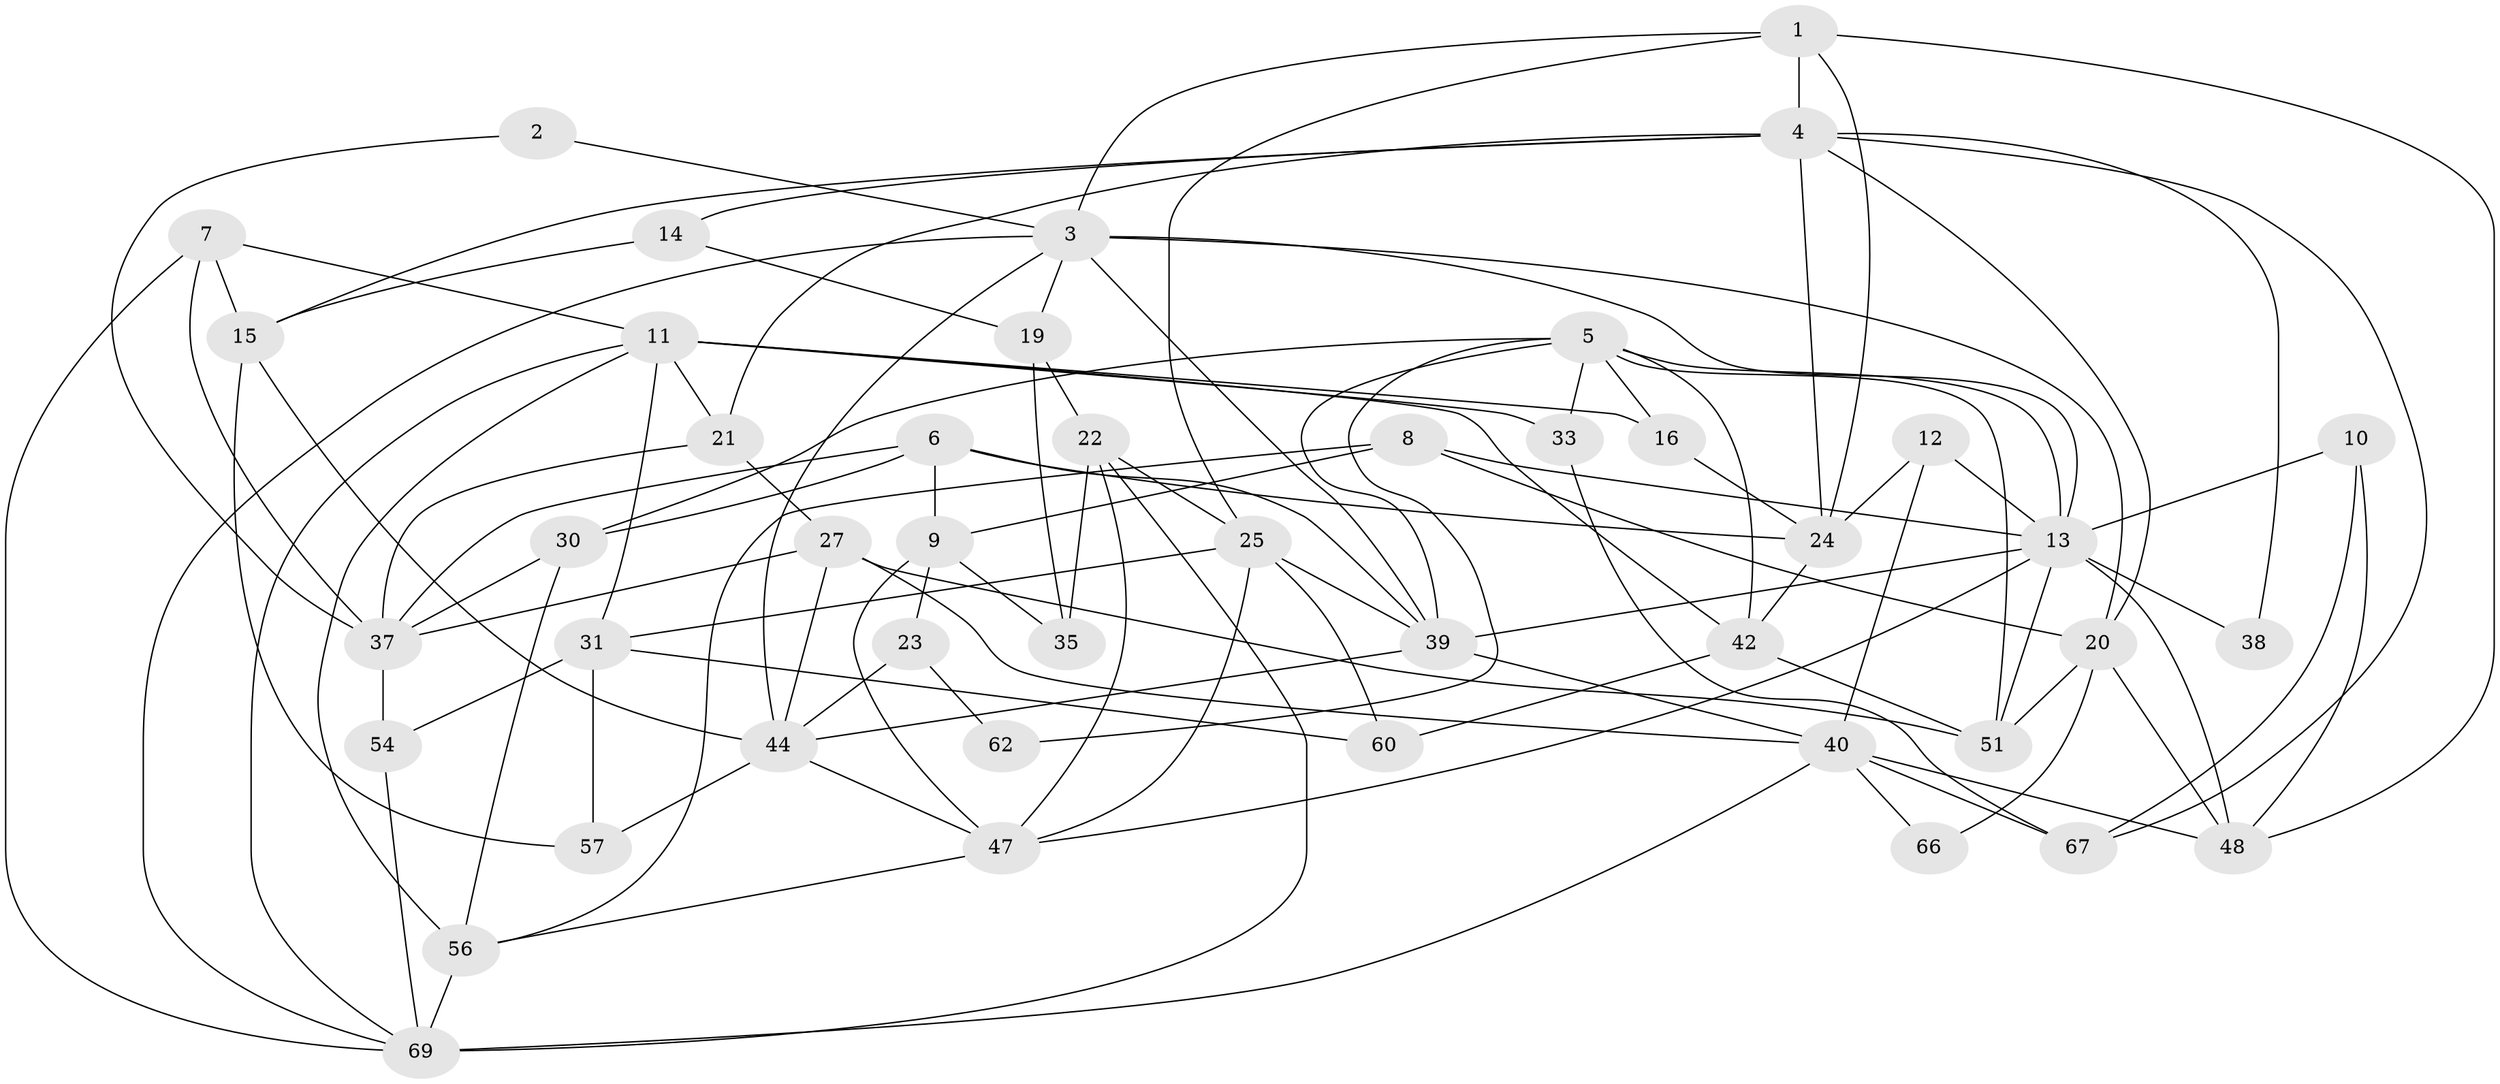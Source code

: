// Generated by graph-tools (version 1.1) at 2025/24/03/03/25 07:24:01]
// undirected, 45 vertices, 109 edges
graph export_dot {
graph [start="1"]
  node [color=gray90,style=filled];
  1 [super="+36"];
  2;
  3 [super="+46"];
  4 [super="+18"];
  5 [super="+70"];
  6;
  7 [super="+49"];
  8;
  9 [super="+45"];
  10;
  11 [super="+32"];
  12 [super="+17"];
  13 [super="+26"];
  14 [super="+43"];
  15;
  16;
  19 [super="+64"];
  20 [super="+52"];
  21 [super="+55"];
  22 [super="+28"];
  23;
  24 [super="+34"];
  25 [super="+61"];
  27 [super="+29"];
  30 [super="+59"];
  31 [super="+50"];
  33;
  35;
  37 [super="+68"];
  38;
  39 [super="+53"];
  40 [super="+41"];
  42 [super="+71"];
  44 [super="+58"];
  47;
  48 [super="+72"];
  51 [super="+65"];
  54;
  56 [super="+63"];
  57;
  60;
  62;
  66;
  67;
  69 [super="+73"];
  1 -- 3;
  1 -- 25;
  1 -- 4 [weight=2];
  1 -- 48;
  1 -- 24;
  2 -- 3;
  2 -- 37;
  3 -- 20;
  3 -- 69;
  3 -- 19;
  3 -- 39;
  3 -- 13;
  3 -- 44;
  4 -- 15;
  4 -- 38;
  4 -- 67;
  4 -- 20;
  4 -- 14;
  4 -- 24 [weight=2];
  4 -- 21;
  5 -- 51;
  5 -- 16;
  5 -- 62;
  5 -- 33;
  5 -- 39;
  5 -- 13;
  5 -- 30;
  5 -- 42;
  6 -- 37;
  6 -- 24;
  6 -- 9;
  6 -- 39;
  6 -- 30;
  7 -- 69;
  7 -- 15;
  7 -- 11;
  7 -- 37;
  8 -- 9;
  8 -- 56;
  8 -- 20;
  8 -- 13;
  9 -- 47;
  9 -- 23;
  9 -- 35;
  10 -- 48;
  10 -- 67;
  10 -- 13;
  11 -- 42;
  11 -- 21;
  11 -- 31;
  11 -- 33;
  11 -- 16;
  11 -- 69;
  11 -- 56;
  12 -- 24 [weight=2];
  12 -- 13;
  12 -- 40;
  13 -- 51;
  13 -- 39;
  13 -- 48;
  13 -- 38;
  13 -- 47;
  14 -- 15;
  14 -- 19;
  15 -- 57;
  15 -- 44;
  16 -- 24;
  19 -- 35;
  19 -- 22;
  20 -- 51 [weight=2];
  20 -- 66;
  20 -- 48;
  21 -- 27;
  21 -- 37 [weight=2];
  22 -- 69 [weight=2];
  22 -- 35;
  22 -- 25;
  22 -- 47;
  23 -- 62;
  23 -- 44;
  24 -- 42;
  25 -- 39;
  25 -- 60;
  25 -- 31;
  25 -- 47;
  27 -- 44;
  27 -- 37;
  27 -- 51;
  27 -- 40;
  30 -- 56;
  30 -- 37;
  31 -- 57;
  31 -- 60;
  31 -- 54;
  33 -- 67;
  37 -- 54;
  39 -- 44;
  39 -- 40;
  40 -- 67;
  40 -- 48;
  40 -- 66;
  40 -- 69;
  42 -- 60;
  42 -- 51;
  44 -- 47;
  44 -- 57;
  47 -- 56;
  54 -- 69;
  56 -- 69;
}
